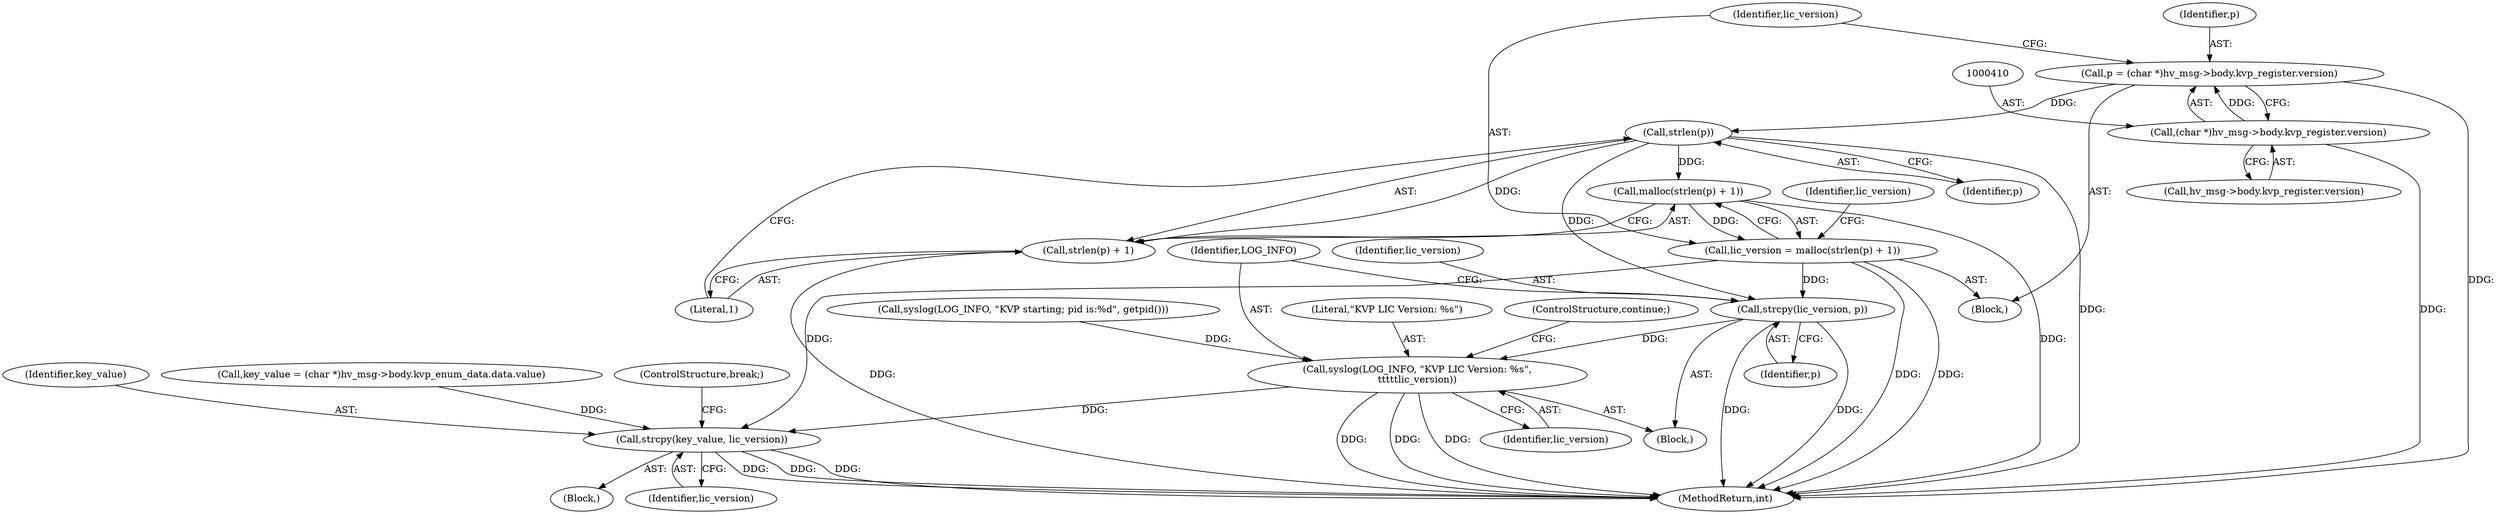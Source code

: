 digraph "0_linux_95a69adab9acfc3981c504737a2b6578e4d846ef@API" {
"1000422" [label="(Call,strlen(p))"];
"1000407" [label="(Call,p = (char *)hv_msg->body.kvp_register.version)"];
"1000409" [label="(Call,(char *)hv_msg->body.kvp_register.version)"];
"1000420" [label="(Call,malloc(strlen(p) + 1))"];
"1000418" [label="(Call,lic_version = malloc(strlen(p) + 1))"];
"1000428" [label="(Call,strcpy(lic_version, p))"];
"1000431" [label="(Call,syslog(LOG_INFO, \"KVP LIC Version: %s\",\n\t\t\t\t\tlic_version))"];
"1000753" [label="(Call,strcpy(key_value, lic_version))"];
"1000421" [label="(Call,strlen(p) + 1)"];
"1000428" [label="(Call,strcpy(lic_version, p))"];
"1000431" [label="(Call,syslog(LOG_INFO, \"KVP LIC Version: %s\",\n\t\t\t\t\tlic_version))"];
"1000719" [label="(Call,key_value = (char *)hv_msg->body.kvp_enum_data.data.value)"];
"1000411" [label="(Call,hv_msg->body.kvp_register.version)"];
"1000418" [label="(Call,lic_version = malloc(strlen(p) + 1))"];
"1000434" [label="(Identifier,lic_version)"];
"1000430" [label="(Identifier,p)"];
"1000756" [label="(ControlStructure,break;)"];
"1000740" [label="(Block,)"];
"1000433" [label="(Literal,\"KVP LIC Version: %s\")"];
"1000429" [label="(Identifier,lic_version)"];
"1000424" [label="(Literal,1)"];
"1000754" [label="(Identifier,key_value)"];
"1000423" [label="(Identifier,p)"];
"1000407" [label="(Call,p = (char *)hv_msg->body.kvp_register.version)"];
"1000420" [label="(Call,malloc(strlen(p) + 1))"];
"1000419" [label="(Identifier,lic_version)"];
"1000755" [label="(Identifier,lic_version)"];
"1000403" [label="(Block,)"];
"1000753" [label="(Call,strcpy(key_value, lic_version))"];
"1000421" [label="(Call,strlen(p) + 1)"];
"1000426" [label="(Identifier,lic_version)"];
"1000876" [label="(MethodReturn,int)"];
"1000408" [label="(Identifier,p)"];
"1000432" [label="(Identifier,LOG_INFO)"];
"1000427" [label="(Block,)"];
"1000409" [label="(Call,(char *)hv_msg->body.kvp_register.version)"];
"1000440" [label="(ControlStructure,continue;)"];
"1000134" [label="(Call,syslog(LOG_INFO, \"KVP starting; pid is:%d\", getpid()))"];
"1000422" [label="(Call,strlen(p))"];
"1000422" -> "1000421"  [label="AST: "];
"1000422" -> "1000423"  [label="CFG: "];
"1000423" -> "1000422"  [label="AST: "];
"1000424" -> "1000422"  [label="CFG: "];
"1000422" -> "1000876"  [label="DDG: "];
"1000422" -> "1000420"  [label="DDG: "];
"1000422" -> "1000421"  [label="DDG: "];
"1000407" -> "1000422"  [label="DDG: "];
"1000422" -> "1000428"  [label="DDG: "];
"1000407" -> "1000403"  [label="AST: "];
"1000407" -> "1000409"  [label="CFG: "];
"1000408" -> "1000407"  [label="AST: "];
"1000409" -> "1000407"  [label="AST: "];
"1000419" -> "1000407"  [label="CFG: "];
"1000407" -> "1000876"  [label="DDG: "];
"1000409" -> "1000407"  [label="DDG: "];
"1000409" -> "1000411"  [label="CFG: "];
"1000410" -> "1000409"  [label="AST: "];
"1000411" -> "1000409"  [label="AST: "];
"1000409" -> "1000876"  [label="DDG: "];
"1000420" -> "1000418"  [label="AST: "];
"1000420" -> "1000421"  [label="CFG: "];
"1000421" -> "1000420"  [label="AST: "];
"1000418" -> "1000420"  [label="CFG: "];
"1000420" -> "1000876"  [label="DDG: "];
"1000420" -> "1000418"  [label="DDG: "];
"1000418" -> "1000403"  [label="AST: "];
"1000419" -> "1000418"  [label="AST: "];
"1000426" -> "1000418"  [label="CFG: "];
"1000418" -> "1000876"  [label="DDG: "];
"1000418" -> "1000876"  [label="DDG: "];
"1000418" -> "1000428"  [label="DDG: "];
"1000418" -> "1000753"  [label="DDG: "];
"1000428" -> "1000427"  [label="AST: "];
"1000428" -> "1000430"  [label="CFG: "];
"1000429" -> "1000428"  [label="AST: "];
"1000430" -> "1000428"  [label="AST: "];
"1000432" -> "1000428"  [label="CFG: "];
"1000428" -> "1000876"  [label="DDG: "];
"1000428" -> "1000876"  [label="DDG: "];
"1000428" -> "1000431"  [label="DDG: "];
"1000431" -> "1000427"  [label="AST: "];
"1000431" -> "1000434"  [label="CFG: "];
"1000432" -> "1000431"  [label="AST: "];
"1000433" -> "1000431"  [label="AST: "];
"1000434" -> "1000431"  [label="AST: "];
"1000440" -> "1000431"  [label="CFG: "];
"1000431" -> "1000876"  [label="DDG: "];
"1000431" -> "1000876"  [label="DDG: "];
"1000431" -> "1000876"  [label="DDG: "];
"1000134" -> "1000431"  [label="DDG: "];
"1000431" -> "1000753"  [label="DDG: "];
"1000753" -> "1000740"  [label="AST: "];
"1000753" -> "1000755"  [label="CFG: "];
"1000754" -> "1000753"  [label="AST: "];
"1000755" -> "1000753"  [label="AST: "];
"1000756" -> "1000753"  [label="CFG: "];
"1000753" -> "1000876"  [label="DDG: "];
"1000753" -> "1000876"  [label="DDG: "];
"1000753" -> "1000876"  [label="DDG: "];
"1000719" -> "1000753"  [label="DDG: "];
"1000421" -> "1000424"  [label="CFG: "];
"1000424" -> "1000421"  [label="AST: "];
"1000421" -> "1000876"  [label="DDG: "];
}
